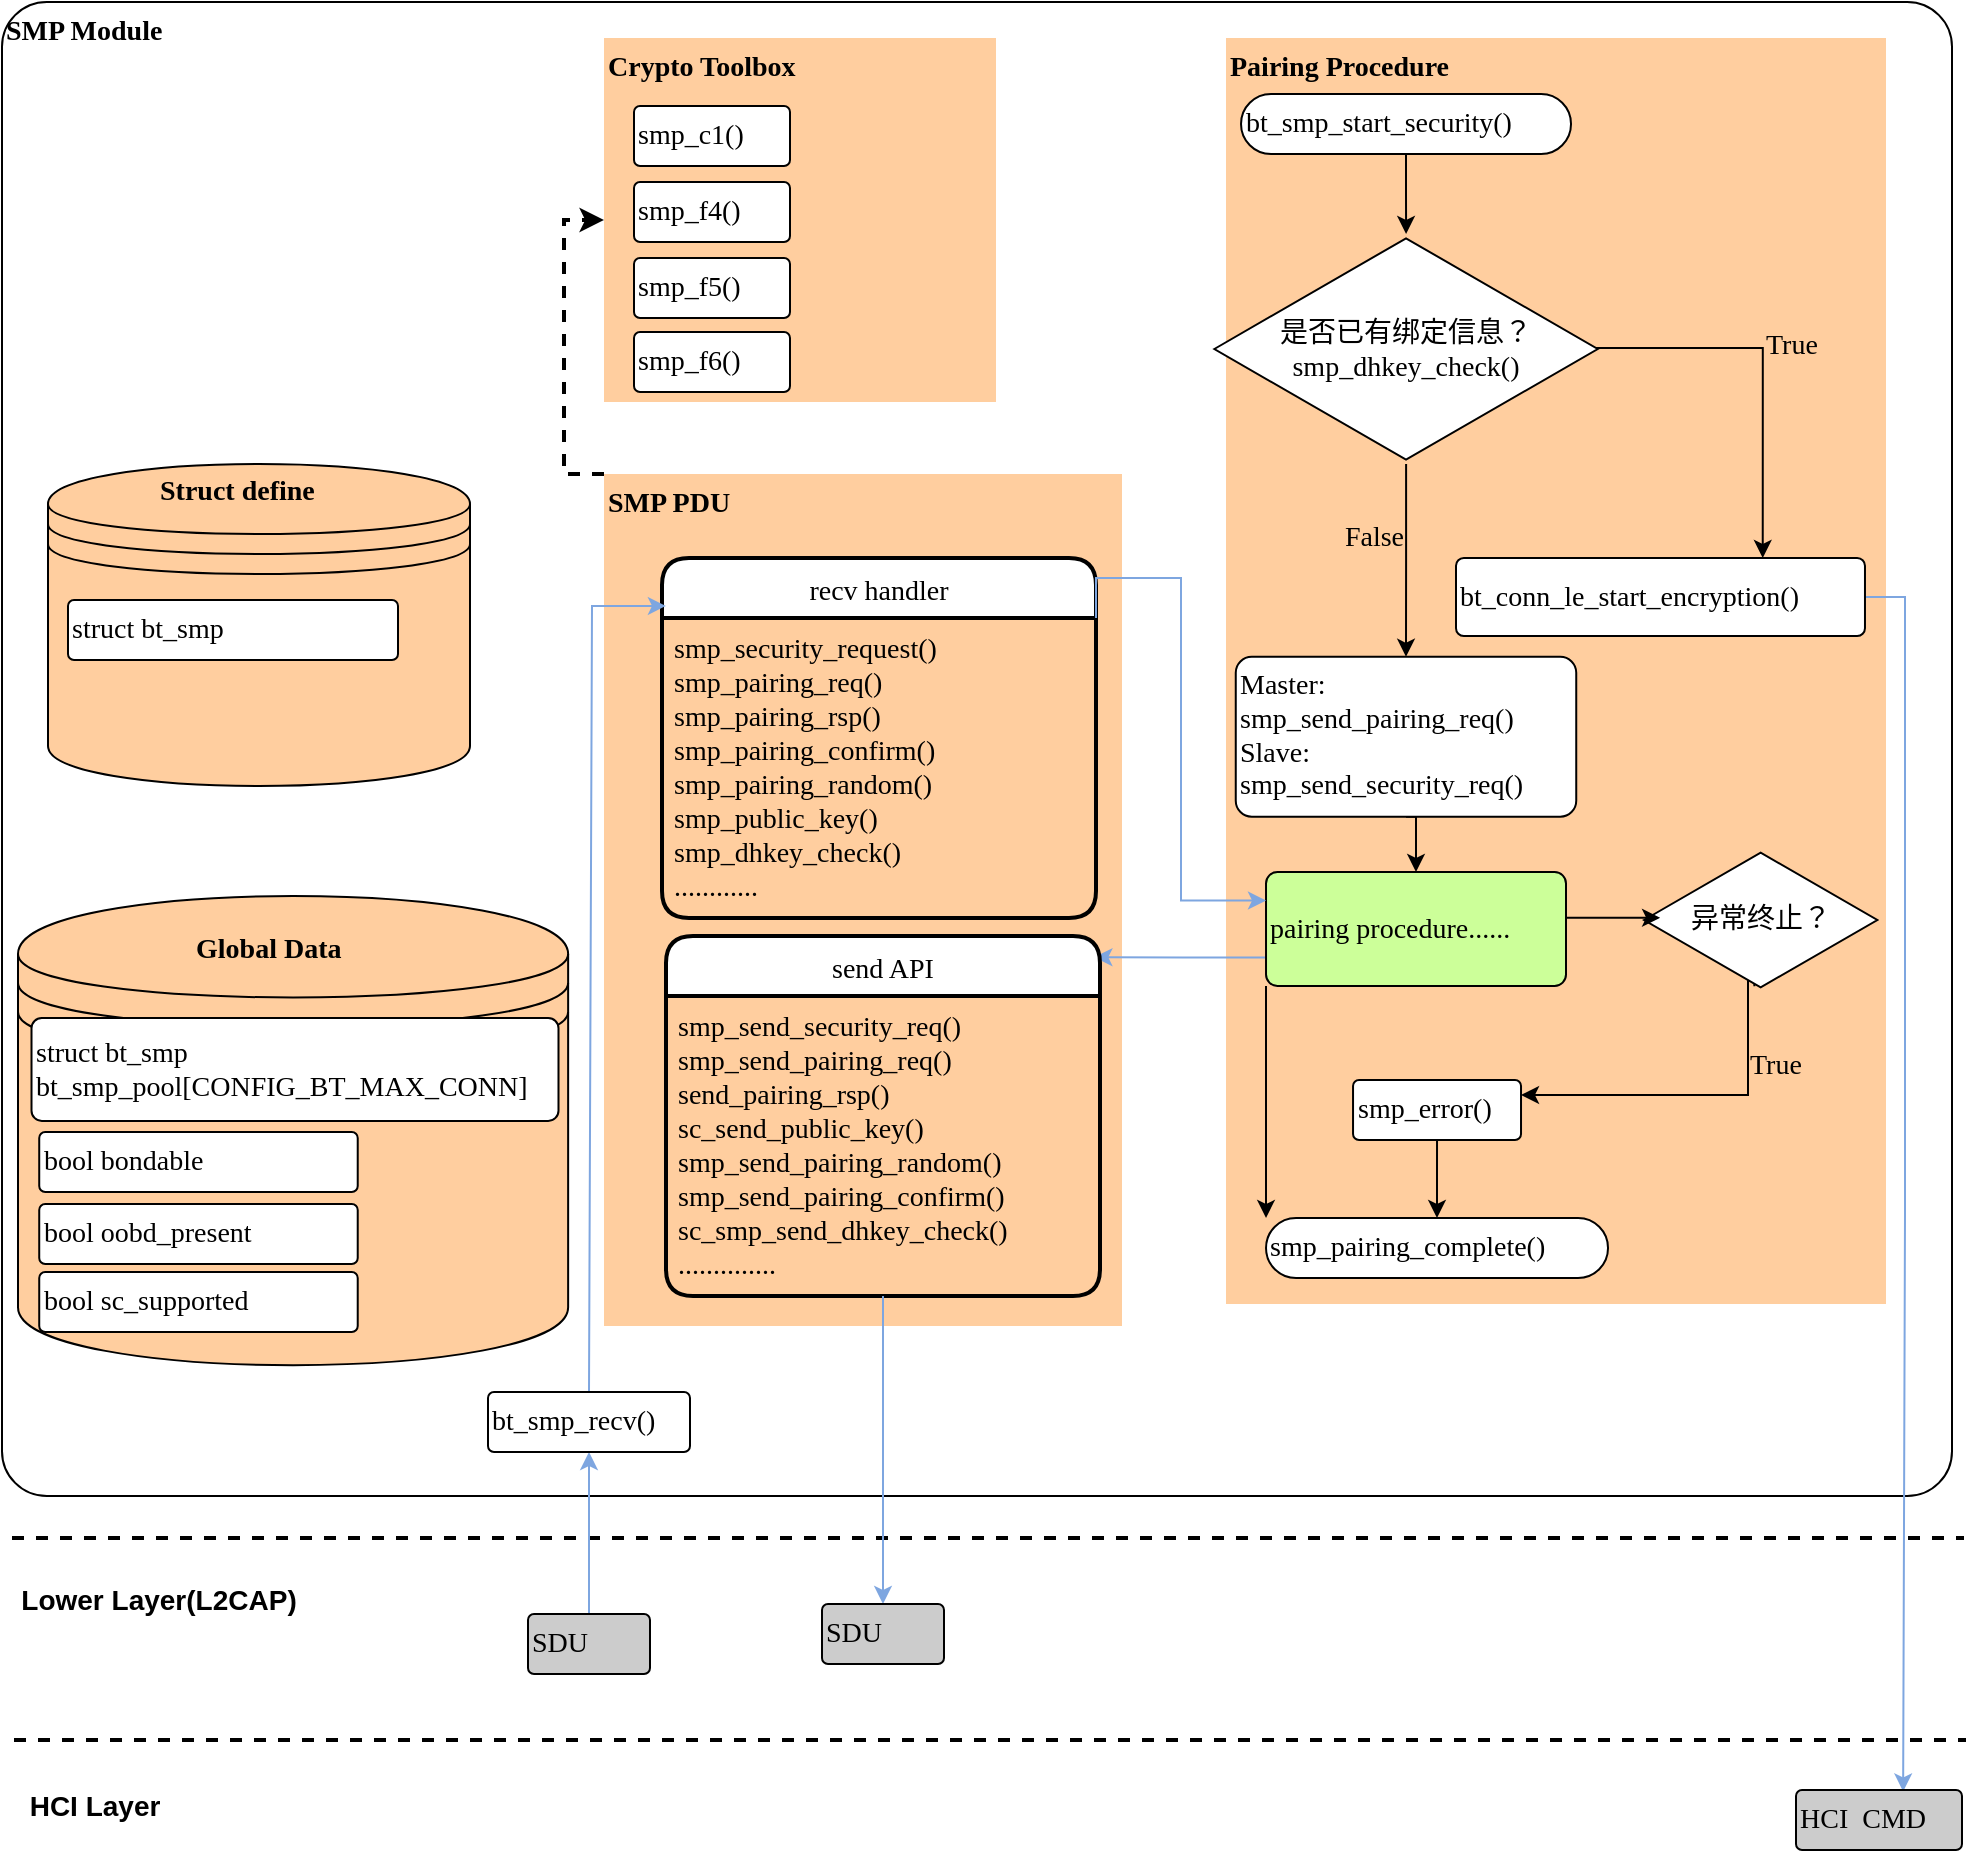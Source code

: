 <mxfile version="20.0.4" type="github">
  <diagram name="Copy of Page-2" id="jN8k3b8OVwbsx_qTgyvn">
    <mxGraphModel dx="1991" dy="1041" grid="0" gridSize="10" guides="1" tooltips="1" connect="1" arrows="1" fold="1" page="0" pageScale="1" pageWidth="827" pageHeight="1169" math="0" shadow="0">
      <root>
        <mxCell id="4kYTyxmRW_54p8Q_4_XC-0" />
        <mxCell id="4kYTyxmRW_54p8Q_4_XC-1" parent="4kYTyxmRW_54p8Q_4_XC-0" />
        <mxCell id="4NJS1B0K4fI5r6qoZAFL-16" value="&lt;font style=&quot;font-size: 14px;&quot;&gt;&lt;b style=&quot;font-size: 14px;&quot;&gt;SMP Module&lt;/b&gt;&lt;/font&gt;" style="rounded=1;whiteSpace=wrap;html=1;fontFamily=consola;fontSource=https%3A%2F%2Ffonts.googleapis.com%2Fcss%3Ffamily%3Dconsola;align=left;verticalAlign=top;arcSize=3;fontSize=14;strokeWidth=1;strokeColor=#000000;" parent="4kYTyxmRW_54p8Q_4_XC-1" vertex="1">
          <mxGeometry x="-93" y="90" width="975" height="747" as="geometry" />
        </mxCell>
        <mxCell id="4NJS1B0K4fI5r6qoZAFL-25" value="&lt;span style=&quot;font-size: 14px;&quot;&gt;&lt;b&gt;Pairing Procedure&lt;/b&gt;&lt;/span&gt;" style="rounded=0;whiteSpace=wrap;html=1;glass=0;sketch=0;fontFamily=consola;fontSource=https%3A%2F%2Ffonts.googleapis.com%2Fcss%3Ffamily%3Dconsola;fontSize=12;strokeColor=none;fillColor=#FFCE9F;gradientColor=none;horizontal=1;verticalAlign=top;align=left;" parent="4kYTyxmRW_54p8Q_4_XC-1" vertex="1">
          <mxGeometry x="519" y="108" width="330" height="633" as="geometry" />
        </mxCell>
        <mxCell id="4NJS1B0K4fI5r6qoZAFL-28" value="" style="shape=datastore;whiteSpace=wrap;html=1;rounded=0;glass=0;sketch=0;fontFamily=consola;verticalAlign=bottom;horizontal=0;fontSize=14;fontSource=https%3A%2F%2Ffonts.googleapis.com%2Fcss%3Ffamily%3Dconsola;fillColor=#FFCE9F;align=left;" parent="4kYTyxmRW_54p8Q_4_XC-1" vertex="1">
          <mxGeometry x="-70" y="321" width="211" height="161" as="geometry" />
        </mxCell>
        <mxCell id="4NJS1B0K4fI5r6qoZAFL-31" value="&lt;b style=&quot;font-size: 14px;&quot;&gt;Struct define&lt;/b&gt;" style="text;html=1;strokeColor=none;fillColor=none;align=left;verticalAlign=middle;whiteSpace=wrap;rounded=0;glass=0;sketch=0;fontFamily=consola;fontSize=14;fontSource=https%3A%2F%2Ffonts.googleapis.com%2Fcss%3Ffamily%3Dconsola;" parent="4kYTyxmRW_54p8Q_4_XC-1" vertex="1">
          <mxGeometry x="-16" y="322" width="110" height="25.38" as="geometry" />
        </mxCell>
        <mxCell id="4NJS1B0K4fI5r6qoZAFL-32" value="" style="endArrow=none;dashed=1;html=1;rounded=0;strokeWidth=2;" parent="4kYTyxmRW_54p8Q_4_XC-1" edge="1">
          <mxGeometry width="50" height="50" relative="1" as="geometry">
            <mxPoint x="-88" y="858" as="sourcePoint" />
            <mxPoint x="888" y="858" as="targetPoint" />
          </mxGeometry>
        </mxCell>
        <mxCell id="4NJS1B0K4fI5r6qoZAFL-33" value="&lt;b&gt;&lt;font style=&quot;font-size: 14px;&quot;&gt;Lower Layer(L2CAP)&lt;/font&gt;&lt;/b&gt;" style="text;html=1;align=center;verticalAlign=middle;resizable=0;points=[];autosize=1;strokeColor=none;fillColor=none;" parent="4kYTyxmRW_54p8Q_4_XC-1" vertex="1">
          <mxGeometry x="-93" y="874" width="156" height="29" as="geometry" />
        </mxCell>
        <mxCell id="3c3tjuZdf967_n18R4A1-0" value="" style="group;fontSize=14;fontFamily=consola;fontSource=https%3A%2F%2Ffonts.googleapis.com%2Fcss%3Ffamily%3Dconsola;fillColor=#FFFFFF;align=left;" parent="4kYTyxmRW_54p8Q_4_XC-1" vertex="1" connectable="0">
          <mxGeometry x="-85" y="537" width="277" height="236" as="geometry" />
        </mxCell>
        <mxCell id="3c3tjuZdf967_n18R4A1-1" value="" style="shape=datastore;whiteSpace=wrap;html=1;rounded=0;glass=0;sketch=0;fontFamily=consola;strokeColor=default;fillColor=#FFCE9F;gradientColor=none;verticalAlign=bottom;horizontal=0;fontSize=14;fontSource=https%3A%2F%2Ffonts.googleapis.com%2Fcss%3Ffamily%3Dconsola;align=left;" parent="3c3tjuZdf967_n18R4A1-0" vertex="1">
          <mxGeometry y="-0.014" width="275.07" height="234.584" as="geometry" />
        </mxCell>
        <mxCell id="3c3tjuZdf967_n18R4A1-2" value="&lt;b style=&quot;font-size: 14px;&quot;&gt;Global Data&lt;/b&gt;" style="text;html=1;strokeColor=none;fillColor=none;align=left;verticalAlign=middle;whiteSpace=wrap;rounded=0;glass=0;sketch=0;fontFamily=consola;fontSize=14;fontSource=https%3A%2F%2Ffonts.googleapis.com%2Fcss%3Ffamily%3Dconsola;" parent="3c3tjuZdf967_n18R4A1-0" vertex="1">
          <mxGeometry x="86.864" y="-0.008" width="86.864" height="54.462" as="geometry" />
        </mxCell>
        <mxCell id="vR5FNIahUqkv23ubM-fr-20" value="&lt;span style=&quot;font-size: 14px;&quot;&gt;struct bt_smp bt_smp_pool[CONFIG_BT_MAX_CONN]&lt;/span&gt;" style="rounded=1;arcSize=10;whiteSpace=wrap;html=1;align=left;glass=0;sketch=0;fontFamily=consola;fontSource=https%3A%2F%2Ffonts.googleapis.com%2Fcss%3Ffamily%3Dconsola;fontSize=12;strokeColor=default;fillColor=default;gradientColor=none;" parent="3c3tjuZdf967_n18R4A1-0" vertex="1">
          <mxGeometry x="6.756" y="61.0" width="263.488" height="51.46" as="geometry" />
        </mxCell>
        <mxCell id="_auVtMW2LtFf7F24x0Lz-6" value="&lt;span style=&quot;font-size: 14px;&quot;&gt;bool bondable&lt;/span&gt;" style="rounded=1;arcSize=10;whiteSpace=wrap;html=1;align=left;glass=0;sketch=0;fontFamily=consola;fontSource=https%3A%2F%2Ffonts.googleapis.com%2Fcss%3Ffamily%3Dconsola;fontSize=12;strokeColor=default;fillColor=default;gradientColor=none;" vertex="1" parent="3c3tjuZdf967_n18R4A1-0">
          <mxGeometry x="10.617" y="118" width="159.251" height="30" as="geometry" />
        </mxCell>
        <mxCell id="_auVtMW2LtFf7F24x0Lz-8" value="&lt;span style=&quot;font-size: 14px;&quot;&gt;bool oobd_present&lt;/span&gt;" style="rounded=1;arcSize=10;whiteSpace=wrap;html=1;align=left;glass=0;sketch=0;fontFamily=consola;fontSource=https%3A%2F%2Ffonts.googleapis.com%2Fcss%3Ffamily%3Dconsola;fontSize=12;strokeColor=default;fillColor=default;gradientColor=none;" vertex="1" parent="3c3tjuZdf967_n18R4A1-0">
          <mxGeometry x="10.617" y="154" width="159.251" height="30" as="geometry" />
        </mxCell>
        <mxCell id="_auVtMW2LtFf7F24x0Lz-9" value="&lt;span style=&quot;font-size: 14px;&quot;&gt;bool sc_supported&lt;/span&gt;" style="rounded=1;arcSize=10;whiteSpace=wrap;html=1;align=left;glass=0;sketch=0;fontFamily=consola;fontSource=https%3A%2F%2Ffonts.googleapis.com%2Fcss%3Ffamily%3Dconsola;fontSize=12;strokeColor=default;fillColor=default;gradientColor=none;" vertex="1" parent="3c3tjuZdf967_n18R4A1-0">
          <mxGeometry x="10.617" y="188" width="159.251" height="30" as="geometry" />
        </mxCell>
        <mxCell id="vR5FNIahUqkv23ubM-fr-10" value="&lt;span style=&quot;font-size: 14px;&quot;&gt;struct bt_smp&lt;/span&gt;" style="rounded=1;arcSize=10;whiteSpace=wrap;html=1;align=left;glass=0;sketch=0;fontFamily=consola;fontSource=https%3A%2F%2Ffonts.googleapis.com%2Fcss%3Ffamily%3Dconsola;fontSize=12;strokeColor=default;fillColor=default;gradientColor=none;" parent="4kYTyxmRW_54p8Q_4_XC-1" vertex="1">
          <mxGeometry x="-60" y="389" width="165" height="30" as="geometry" />
        </mxCell>
        <mxCell id="_auVtMW2LtFf7F24x0Lz-39" style="edgeStyle=orthogonalEdgeStyle;rounded=0;orthogonalLoop=1;jettySize=auto;html=1;exitX=0;exitY=0;exitDx=0;exitDy=0;entryX=0;entryY=0.5;entryDx=0;entryDy=0;fontFamily=consola;fontSource=https%3A%2F%2Ffonts.googleapis.com%2Fcss%3Ffamily%3Dconsola;fontSize=14;strokeColor=#000000;dashed=1;strokeWidth=2;" edge="1" parent="4kYTyxmRW_54p8Q_4_XC-1" source="MRIMjr-5zxbm9GBbi7Wh-1" target="MRIMjr-5zxbm9GBbi7Wh-3">
          <mxGeometry relative="1" as="geometry">
            <Array as="points">
              <mxPoint x="188" y="326" />
              <mxPoint x="188" y="199" />
            </Array>
          </mxGeometry>
        </mxCell>
        <mxCell id="MRIMjr-5zxbm9GBbi7Wh-1" value="&lt;span style=&quot;font-size: 14px;&quot;&gt;&lt;b&gt;SMP PDU&lt;br&gt;&lt;/b&gt;&lt;/span&gt;" style="rounded=0;whiteSpace=wrap;html=1;glass=0;sketch=0;fontFamily=consola;fontSource=https%3A%2F%2Ffonts.googleapis.com%2Fcss%3Ffamily%3Dconsola;fontSize=12;strokeColor=none;fillColor=#FFCE9F;gradientColor=none;horizontal=1;verticalAlign=top;align=left;" parent="4kYTyxmRW_54p8Q_4_XC-1" vertex="1">
          <mxGeometry x="208" y="326" width="259" height="426" as="geometry" />
        </mxCell>
        <mxCell id="MRIMjr-5zxbm9GBbi7Wh-3" value="&lt;span style=&quot;font-size: 14px;&quot;&gt;&lt;b&gt;Crypto Toolbox&lt;br&gt;&lt;/b&gt;&lt;/span&gt;" style="rounded=0;whiteSpace=wrap;html=1;glass=0;sketch=0;fontFamily=consola;fontSource=https%3A%2F%2Ffonts.googleapis.com%2Fcss%3Ffamily%3Dconsola;fontSize=12;strokeColor=none;fillColor=#FFCE9F;gradientColor=none;horizontal=1;verticalAlign=top;align=left;" parent="4kYTyxmRW_54p8Q_4_XC-1" vertex="1">
          <mxGeometry x="208" y="108" width="196" height="182" as="geometry" />
        </mxCell>
        <mxCell id="MRIMjr-5zxbm9GBbi7Wh-4" value="" style="endArrow=none;dashed=1;html=1;rounded=0;strokeWidth=2;" parent="4kYTyxmRW_54p8Q_4_XC-1" edge="1">
          <mxGeometry width="50" height="50" relative="1" as="geometry">
            <mxPoint x="-87" y="959" as="sourcePoint" />
            <mxPoint x="889" y="959" as="targetPoint" />
          </mxGeometry>
        </mxCell>
        <mxCell id="MRIMjr-5zxbm9GBbi7Wh-5" value="&lt;b&gt;&lt;font style=&quot;font-size: 14px;&quot;&gt;HCI Layer&lt;/font&gt;&lt;/b&gt;" style="text;html=1;align=center;verticalAlign=middle;resizable=0;points=[];autosize=1;strokeColor=none;fillColor=none;" parent="4kYTyxmRW_54p8Q_4_XC-1" vertex="1">
          <mxGeometry x="-89" y="977" width="83" height="29" as="geometry" />
        </mxCell>
        <mxCell id="MRIMjr-5zxbm9GBbi7Wh-10" value="" style="edgeStyle=orthogonalEdgeStyle;rounded=0;orthogonalLoop=1;jettySize=auto;html=1;fontFamily=consola;fontSource=https%3A%2F%2Ffonts.googleapis.com%2Fcss%3Ffamily%3Dconsola;" parent="4kYTyxmRW_54p8Q_4_XC-1" source="MRIMjr-5zxbm9GBbi7Wh-6" target="MRIMjr-5zxbm9GBbi7Wh-9" edge="1">
          <mxGeometry relative="1" as="geometry" />
        </mxCell>
        <mxCell id="MRIMjr-5zxbm9GBbi7Wh-6" value="&lt;span style=&quot;font-size: 14px;&quot;&gt;bt_smp_start_security()&lt;/span&gt;" style="rounded=1;arcSize=50;whiteSpace=wrap;html=1;align=left;glass=0;sketch=0;fontFamily=consola;fontSource=https%3A%2F%2Ffonts.googleapis.com%2Fcss%3Ffamily%3Dconsola;fontSize=12;strokeColor=default;fillColor=default;gradientColor=none;" parent="4kYTyxmRW_54p8Q_4_XC-1" vertex="1">
          <mxGeometry x="526.51" y="136" width="165" height="30" as="geometry" />
        </mxCell>
        <mxCell id="MRIMjr-5zxbm9GBbi7Wh-12" value="False" style="edgeStyle=orthogonalEdgeStyle;rounded=0;orthogonalLoop=1;jettySize=auto;html=1;fontFamily=consola;fontSource=https%3A%2F%2Ffonts.googleapis.com%2Fcss%3Ffamily%3Dconsola;labelBackgroundColor=none;horizontal=1;labelPosition=left;verticalLabelPosition=top;align=right;verticalAlign=bottom;entryX=0.5;entryY=0;entryDx=0;entryDy=0;fontSize=14;" parent="4kYTyxmRW_54p8Q_4_XC-1" source="MRIMjr-5zxbm9GBbi7Wh-9" target="MRIMjr-5zxbm9GBbi7Wh-13" edge="1">
          <mxGeometry relative="1" as="geometry">
            <mxPoint x="609.0" y="321" as="targetPoint" />
          </mxGeometry>
        </mxCell>
        <mxCell id="MRIMjr-5zxbm9GBbi7Wh-16" value="True" style="edgeStyle=orthogonalEdgeStyle;rounded=0;orthogonalLoop=1;jettySize=auto;html=1;labelBackgroundColor=none;fontFamily=consola;fontSource=https%3A%2F%2Ffonts.googleapis.com%2Fcss%3Ffamily%3Dconsola;fontSize=14;exitX=0.985;exitY=0.506;exitDx=0;exitDy=0;exitPerimeter=0;labelPosition=right;verticalLabelPosition=top;align=left;verticalAlign=bottom;entryX=0.75;entryY=0;entryDx=0;entryDy=0;" parent="4kYTyxmRW_54p8Q_4_XC-1" edge="1" target="MRIMjr-5zxbm9GBbi7Wh-14">
          <mxGeometry relative="1" as="geometry">
            <mxPoint x="702.54" y="263.0" as="sourcePoint" />
            <mxPoint x="769.95" y="380.58" as="targetPoint" />
            <Array as="points">
              <mxPoint x="787" y="263" />
            </Array>
          </mxGeometry>
        </mxCell>
        <mxCell id="MRIMjr-5zxbm9GBbi7Wh-9" value="&lt;font style=&quot;font-size: 14px;&quot;&gt;是否已有绑定信息？&lt;br&gt;smp_dhkey_check()&lt;/font&gt;" style="html=1;whiteSpace=wrap;aspect=fixed;shape=isoRectangle;glass=0;fontFamily=consola;fontSource=https%3A%2F%2Ffonts.googleapis.com%2Fcss%3Ffamily%3Dconsola;" parent="4kYTyxmRW_54p8Q_4_XC-1" vertex="1">
          <mxGeometry x="513.17" y="206" width="191.68" height="115" as="geometry" />
        </mxCell>
        <mxCell id="MRIMjr-5zxbm9GBbi7Wh-22" style="edgeStyle=orthogonalEdgeStyle;rounded=0;orthogonalLoop=1;jettySize=auto;html=1;exitX=0.5;exitY=1;exitDx=0;exitDy=0;entryX=0.5;entryY=0;entryDx=0;entryDy=0;labelBackgroundColor=none;fontFamily=consola;fontSource=https%3A%2F%2Ffonts.googleapis.com%2Fcss%3Ffamily%3Dconsola;fontSize=14;" parent="4kYTyxmRW_54p8Q_4_XC-1" source="MRIMjr-5zxbm9GBbi7Wh-13" target="MRIMjr-5zxbm9GBbi7Wh-21" edge="1">
          <mxGeometry relative="1" as="geometry" />
        </mxCell>
        <mxCell id="MRIMjr-5zxbm9GBbi7Wh-13" value="&lt;font style=&quot;font-size: 14px;&quot;&gt;Master:&lt;br&gt;smp_send_pairing_req()&lt;br&gt;Slave:&lt;br&gt;smp_send_security_req()&lt;/font&gt;" style="rounded=1;arcSize=10;whiteSpace=wrap;html=1;align=left;glass=0;sketch=0;fontFamily=consola;fontSource=https%3A%2F%2Ffonts.googleapis.com%2Fcss%3Ffamily%3Dconsola;fontSize=12;strokeColor=default;fillColor=default;gradientColor=none;" parent="4kYTyxmRW_54p8Q_4_XC-1" vertex="1">
          <mxGeometry x="523.88" y="417.38" width="170.24" height="80" as="geometry" />
        </mxCell>
        <mxCell id="_auVtMW2LtFf7F24x0Lz-35" style="edgeStyle=orthogonalEdgeStyle;rounded=0;orthogonalLoop=1;jettySize=auto;html=1;fontFamily=consola;fontSource=https%3A%2F%2Ffonts.googleapis.com%2Fcss%3Ffamily%3Dconsola;fontSize=14;strokeColor=#7EA6E0;" edge="1" parent="4kYTyxmRW_54p8Q_4_XC-1" source="MRIMjr-5zxbm9GBbi7Wh-14">
          <mxGeometry relative="1" as="geometry">
            <mxPoint x="857.571" y="984.714" as="targetPoint" />
          </mxGeometry>
        </mxCell>
        <mxCell id="MRIMjr-5zxbm9GBbi7Wh-14" value="&lt;span style=&quot;font-size: 14px;&quot;&gt;bt_conn_le_start_encryption()&lt;/span&gt;" style="rounded=1;arcSize=10;whiteSpace=wrap;html=1;align=left;glass=0;sketch=0;fontFamily=consola;fontSource=https%3A%2F%2Ffonts.googleapis.com%2Fcss%3Ffamily%3Dconsola;fontSize=14;strokeColor=default;fillColor=default;gradientColor=none;" parent="4kYTyxmRW_54p8Q_4_XC-1" vertex="1">
          <mxGeometry x="634" y="368" width="204.49" height="39" as="geometry" />
        </mxCell>
        <mxCell id="MRIMjr-5zxbm9GBbi7Wh-25" style="edgeStyle=orthogonalEdgeStyle;rounded=0;orthogonalLoop=1;jettySize=auto;html=1;entryX=1;entryY=0.25;entryDx=0;entryDy=0;labelBackgroundColor=none;fontFamily=consola;fontSource=https%3A%2F%2Ffonts.googleapis.com%2Fcss%3Ffamily%3Dconsola;fontSize=14;exitX=0.473;exitY=0.973;exitDx=0;exitDy=0;exitPerimeter=0;" parent="4kYTyxmRW_54p8Q_4_XC-1" source="MRIMjr-5zxbm9GBbi7Wh-17" target="MRIMjr-5zxbm9GBbi7Wh-24" edge="1">
          <mxGeometry relative="1" as="geometry">
            <Array as="points">
              <mxPoint x="783" y="573" />
              <mxPoint x="780" y="573" />
              <mxPoint x="780" y="637" />
            </Array>
          </mxGeometry>
        </mxCell>
        <mxCell id="MRIMjr-5zxbm9GBbi7Wh-26" value="True" style="edgeLabel;html=1;align=left;verticalAlign=bottom;resizable=0;points=[];fontSize=14;fontFamily=consola;labelBackgroundColor=none;labelPosition=right;verticalLabelPosition=top;" parent="MRIMjr-5zxbm9GBbi7Wh-25" vertex="1" connectable="0">
          <mxGeometry x="-0.243" y="-2" relative="1" as="geometry">
            <mxPoint x="1" as="offset" />
          </mxGeometry>
        </mxCell>
        <mxCell id="MRIMjr-5zxbm9GBbi7Wh-17" value="&lt;font style=&quot;font-size: 14px;&quot;&gt;异常终止？&lt;/font&gt;" style="html=1;whiteSpace=wrap;aspect=fixed;shape=isoRectangle;glass=0;fontFamily=consola;fontSource=https%3A%2F%2Ffonts.googleapis.com%2Fcss%3Ffamily%3Dconsola;" parent="4kYTyxmRW_54p8Q_4_XC-1" vertex="1">
          <mxGeometry x="728" y="514" width="116.67" height="70" as="geometry" />
        </mxCell>
        <mxCell id="MRIMjr-5zxbm9GBbi7Wh-23" style="edgeStyle=orthogonalEdgeStyle;rounded=0;orthogonalLoop=1;jettySize=auto;html=1;exitX=1;exitY=0.75;exitDx=0;exitDy=0;entryX=0.069;entryY=0.484;entryDx=0;entryDy=0;entryPerimeter=0;labelBackgroundColor=none;fontFamily=consola;fontSource=https%3A%2F%2Ffonts.googleapis.com%2Fcss%3Ffamily%3Dconsola;fontSize=14;" parent="4kYTyxmRW_54p8Q_4_XC-1" source="MRIMjr-5zxbm9GBbi7Wh-21" target="MRIMjr-5zxbm9GBbi7Wh-17" edge="1">
          <mxGeometry relative="1" as="geometry">
            <Array as="points">
              <mxPoint x="689" y="548" />
            </Array>
          </mxGeometry>
        </mxCell>
        <mxCell id="MRIMjr-5zxbm9GBbi7Wh-33" style="edgeStyle=orthogonalEdgeStyle;rounded=0;orthogonalLoop=1;jettySize=auto;html=1;exitX=0;exitY=1;exitDx=0;exitDy=0;entryX=0;entryY=0;entryDx=0;entryDy=0;labelBackgroundColor=none;fontFamily=consola;fontSource=https%3A%2F%2Ffonts.googleapis.com%2Fcss%3Ffamily%3Dconsola;fontSize=14;" parent="4kYTyxmRW_54p8Q_4_XC-1" source="MRIMjr-5zxbm9GBbi7Wh-21" target="MRIMjr-5zxbm9GBbi7Wh-31" edge="1">
          <mxGeometry relative="1" as="geometry" />
        </mxCell>
        <mxCell id="_auVtMW2LtFf7F24x0Lz-21" style="edgeStyle=orthogonalEdgeStyle;rounded=0;orthogonalLoop=1;jettySize=auto;html=1;exitX=0;exitY=0.75;exitDx=0;exitDy=0;entryX=0.987;entryY=0.059;entryDx=0;entryDy=0;entryPerimeter=0;fontFamily=consola;fontSource=https%3A%2F%2Ffonts.googleapis.com%2Fcss%3Ffamily%3Dconsola;fontSize=14;strokeColor=#7EA6E0;" edge="1" parent="4kYTyxmRW_54p8Q_4_XC-1" source="MRIMjr-5zxbm9GBbi7Wh-21" target="_auVtMW2LtFf7F24x0Lz-18">
          <mxGeometry relative="1" as="geometry" />
        </mxCell>
        <mxCell id="MRIMjr-5zxbm9GBbi7Wh-21" value="&lt;span style=&quot;font-size: 14px;&quot;&gt;pairing procedure......&lt;/span&gt;" style="rounded=1;arcSize=10;whiteSpace=wrap;html=1;align=left;glass=0;sketch=0;fontFamily=consola;fontSource=https%3A%2F%2Ffonts.googleapis.com%2Fcss%3Ffamily%3Dconsola;fontSize=12;strokeColor=default;fillColor=#CCFF99;gradientColor=none;" parent="4kYTyxmRW_54p8Q_4_XC-1" vertex="1">
          <mxGeometry x="539.01" y="525" width="149.99" height="57" as="geometry" />
        </mxCell>
        <mxCell id="MRIMjr-5zxbm9GBbi7Wh-32" style="edgeStyle=orthogonalEdgeStyle;rounded=0;orthogonalLoop=1;jettySize=auto;html=1;exitX=0.5;exitY=1;exitDx=0;exitDy=0;labelBackgroundColor=none;fontFamily=consola;fontSource=https%3A%2F%2Ffonts.googleapis.com%2Fcss%3Ffamily%3Dconsola;fontSize=14;" parent="4kYTyxmRW_54p8Q_4_XC-1" source="MRIMjr-5zxbm9GBbi7Wh-24" target="MRIMjr-5zxbm9GBbi7Wh-31" edge="1">
          <mxGeometry relative="1" as="geometry" />
        </mxCell>
        <mxCell id="MRIMjr-5zxbm9GBbi7Wh-24" value="&lt;span style=&quot;font-size: 14px;&quot;&gt;smp_error()&lt;/span&gt;" style="rounded=1;arcSize=10;whiteSpace=wrap;html=1;align=left;glass=0;sketch=0;fontFamily=consola;fontSource=https%3A%2F%2Ffonts.googleapis.com%2Fcss%3Ffamily%3Dconsola;fontSize=12;strokeColor=default;fillColor=default;gradientColor=none;" parent="4kYTyxmRW_54p8Q_4_XC-1" vertex="1">
          <mxGeometry x="582.52" y="629" width="83.99" height="30" as="geometry" />
        </mxCell>
        <mxCell id="MRIMjr-5zxbm9GBbi7Wh-31" value="&lt;span style=&quot;font-size: 14px;&quot;&gt;smp_pairing_complete()&lt;/span&gt;" style="rounded=1;arcSize=50;whiteSpace=wrap;html=1;align=left;glass=0;sketch=0;fontFamily=consola;fontSource=https%3A%2F%2Ffonts.googleapis.com%2Fcss%3Ffamily%3Dconsola;fontSize=12;strokeColor=default;fillColor=default;gradientColor=none;" parent="4kYTyxmRW_54p8Q_4_XC-1" vertex="1">
          <mxGeometry x="539.01" y="698" width="171" height="30" as="geometry" />
        </mxCell>
        <mxCell id="_auVtMW2LtFf7F24x0Lz-10" value="recv handler" style="swimlane;childLayout=stackLayout;horizontal=1;startSize=30;horizontalStack=0;rounded=1;fontSize=14;fontStyle=0;strokeWidth=2;resizeParent=0;resizeLast=1;shadow=0;dashed=0;align=center;fontFamily=consola;fontSource=https%3A%2F%2Ffonts.googleapis.com%2Fcss%3Ffamily%3Dconsola;" vertex="1" parent="4kYTyxmRW_54p8Q_4_XC-1">
          <mxGeometry x="237" y="368" width="217" height="180" as="geometry" />
        </mxCell>
        <mxCell id="_auVtMW2LtFf7F24x0Lz-11" value="smp_security_request()&#xa;smp_pairing_req()&#xa;smp_pairing_rsp()&#xa;smp_pairing_confirm()&#xa;smp_pairing_random()&#xa;smp_public_key()&#xa;smp_dhkey_check()&#xa;............" style="align=left;strokeColor=none;fillColor=none;spacingLeft=4;fontSize=14;verticalAlign=top;resizable=0;rotatable=0;part=1;fontFamily=consola;fontSource=https%3A%2F%2Ffonts.googleapis.com%2Fcss%3Ffamily%3Dconsola;" vertex="1" parent="_auVtMW2LtFf7F24x0Lz-10">
          <mxGeometry y="30" width="217" height="150" as="geometry" />
        </mxCell>
        <mxCell id="_auVtMW2LtFf7F24x0Lz-17" style="edgeStyle=orthogonalEdgeStyle;rounded=0;orthogonalLoop=1;jettySize=auto;html=1;exitX=1;exitY=0;exitDx=0;exitDy=0;entryX=0;entryY=0.25;entryDx=0;entryDy=0;fontFamily=consola;fontSource=https%3A%2F%2Ffonts.googleapis.com%2Fcss%3Ffamily%3Dconsola;fontSize=14;strokeColor=#7EA6E0;" edge="1" parent="4kYTyxmRW_54p8Q_4_XC-1" source="_auVtMW2LtFf7F24x0Lz-11" target="MRIMjr-5zxbm9GBbi7Wh-21">
          <mxGeometry relative="1" as="geometry" />
        </mxCell>
        <mxCell id="_auVtMW2LtFf7F24x0Lz-18" value="send API" style="swimlane;childLayout=stackLayout;horizontal=1;startSize=30;horizontalStack=0;rounded=1;fontSize=14;fontStyle=0;strokeWidth=2;resizeParent=0;resizeLast=1;shadow=0;dashed=0;align=center;fontFamily=consola;fontSource=https%3A%2F%2Ffonts.googleapis.com%2Fcss%3Ffamily%3Dconsola;" vertex="1" parent="4kYTyxmRW_54p8Q_4_XC-1">
          <mxGeometry x="239" y="557" width="217" height="180" as="geometry" />
        </mxCell>
        <mxCell id="_auVtMW2LtFf7F24x0Lz-19" value="smp_send_security_req()&#xa;smp_send_pairing_req()&#xa;send_pairing_rsp()&#xa;sc_send_public_key()&#xa;smp_send_pairing_random()&#xa;smp_send_pairing_confirm()&#xa;sc_smp_send_dhkey_check()&#xa;.............." style="align=left;strokeColor=none;fillColor=none;spacingLeft=4;fontSize=14;verticalAlign=top;resizable=0;rotatable=0;part=1;fontFamily=consola;fontSource=https%3A%2F%2Ffonts.googleapis.com%2Fcss%3Ffamily%3Dconsola;" vertex="1" parent="_auVtMW2LtFf7F24x0Lz-18">
          <mxGeometry y="30" width="217" height="150" as="geometry" />
        </mxCell>
        <mxCell id="_auVtMW2LtFf7F24x0Lz-24" style="edgeStyle=orthogonalEdgeStyle;rounded=0;orthogonalLoop=1;jettySize=auto;html=1;exitX=0.5;exitY=1;exitDx=0;exitDy=0;fontFamily=consola;fontSource=https%3A%2F%2Ffonts.googleapis.com%2Fcss%3Ffamily%3Dconsola;fontSize=14;entryX=0.5;entryY=0;entryDx=0;entryDy=0;strokeColor=#7EA6E0;" edge="1" parent="4kYTyxmRW_54p8Q_4_XC-1" source="_auVtMW2LtFf7F24x0Lz-19">
          <mxGeometry relative="1" as="geometry">
            <mxPoint x="347.5" y="891" as="targetPoint" />
          </mxGeometry>
        </mxCell>
        <mxCell id="_auVtMW2LtFf7F24x0Lz-25" value="" style="endArrow=classic;html=1;rounded=0;fontFamily=consola;fontSource=https%3A%2F%2Ffonts.googleapis.com%2Fcss%3Ffamily%3Dconsola;fontSize=14;entryX=0.009;entryY=0.133;entryDx=0;entryDy=0;entryPerimeter=0;exitX=0.5;exitY=0;exitDx=0;exitDy=0;strokeColor=#7EA6E0;" edge="1" parent="4kYTyxmRW_54p8Q_4_XC-1" source="_auVtMW2LtFf7F24x0Lz-27" target="_auVtMW2LtFf7F24x0Lz-10">
          <mxGeometry width="50" height="50" relative="1" as="geometry">
            <mxPoint x="202" y="786" as="sourcePoint" />
            <mxPoint x="278" y="970" as="targetPoint" />
            <Array as="points">
              <mxPoint x="202" y="392" />
            </Array>
          </mxGeometry>
        </mxCell>
        <mxCell id="_auVtMW2LtFf7F24x0Lz-29" style="edgeStyle=orthogonalEdgeStyle;rounded=0;orthogonalLoop=1;jettySize=auto;html=1;entryX=0.5;entryY=1;entryDx=0;entryDy=0;fontFamily=consola;fontSource=https%3A%2F%2Ffonts.googleapis.com%2Fcss%3Ffamily%3Dconsola;fontSize=14;strokeColor=#7EA6E0;" edge="1" parent="4kYTyxmRW_54p8Q_4_XC-1" source="_auVtMW2LtFf7F24x0Lz-26" target="_auVtMW2LtFf7F24x0Lz-27">
          <mxGeometry relative="1" as="geometry" />
        </mxCell>
        <mxCell id="_auVtMW2LtFf7F24x0Lz-26" value="&lt;span style=&quot;font-size: 14px;&quot;&gt;SDU&lt;/span&gt;" style="rounded=1;arcSize=10;whiteSpace=wrap;html=1;align=left;glass=0;sketch=0;fontFamily=consola;fontSource=https%3A%2F%2Ffonts.googleapis.com%2Fcss%3Ffamily%3Dconsola;fontSize=12;strokeColor=default;fillColor=#CCCCCC;gradientColor=none;" vertex="1" parent="4kYTyxmRW_54p8Q_4_XC-1">
          <mxGeometry x="170" y="896" width="61" height="30" as="geometry" />
        </mxCell>
        <mxCell id="_auVtMW2LtFf7F24x0Lz-27" value="bt_smp_recv()" style="rounded=1;arcSize=10;whiteSpace=wrap;html=1;align=left;glass=0;sketch=0;fontFamily=consola;fontSource=https%3A%2F%2Ffonts.googleapis.com%2Fcss%3Ffamily%3Dconsola;fontSize=14;strokeColor=default;fillColor=default;gradientColor=none;" vertex="1" parent="4kYTyxmRW_54p8Q_4_XC-1">
          <mxGeometry x="150" y="785" width="101" height="30" as="geometry" />
        </mxCell>
        <mxCell id="_auVtMW2LtFf7F24x0Lz-31" value="&lt;span style=&quot;font-size: 14px;&quot;&gt;smp_c1()&lt;/span&gt;" style="rounded=1;arcSize=10;whiteSpace=wrap;html=1;align=left;glass=0;sketch=0;fontFamily=consola;fontSource=https%3A%2F%2Ffonts.googleapis.com%2Fcss%3Ffamily%3Dconsola;fontSize=12;strokeColor=default;fillColor=default;gradientColor=none;" vertex="1" parent="4kYTyxmRW_54p8Q_4_XC-1">
          <mxGeometry x="223" y="142" width="78" height="30" as="geometry" />
        </mxCell>
        <mxCell id="_auVtMW2LtFf7F24x0Lz-32" value="&lt;span style=&quot;font-size: 14px;&quot;&gt;smp_f4()&lt;/span&gt;" style="rounded=1;arcSize=10;whiteSpace=wrap;html=1;align=left;glass=0;sketch=0;fontFamily=consola;fontSource=https%3A%2F%2Ffonts.googleapis.com%2Fcss%3Ffamily%3Dconsola;fontSize=12;strokeColor=default;fillColor=default;gradientColor=none;" vertex="1" parent="4kYTyxmRW_54p8Q_4_XC-1">
          <mxGeometry x="223" y="180" width="78" height="30" as="geometry" />
        </mxCell>
        <mxCell id="_auVtMW2LtFf7F24x0Lz-33" value="&lt;span style=&quot;font-size: 14px;&quot;&gt;smp_f5()&lt;/span&gt;" style="rounded=1;arcSize=10;whiteSpace=wrap;html=1;align=left;glass=0;sketch=0;fontFamily=consola;fontSource=https%3A%2F%2Ffonts.googleapis.com%2Fcss%3Ffamily%3Dconsola;fontSize=12;strokeColor=default;fillColor=default;gradientColor=none;" vertex="1" parent="4kYTyxmRW_54p8Q_4_XC-1">
          <mxGeometry x="223" y="218" width="78" height="30" as="geometry" />
        </mxCell>
        <mxCell id="_auVtMW2LtFf7F24x0Lz-34" value="&lt;span style=&quot;font-size: 14px;&quot;&gt;smp_f6()&lt;/span&gt;" style="rounded=1;arcSize=10;whiteSpace=wrap;html=1;align=left;glass=0;sketch=0;fontFamily=consola;fontSource=https%3A%2F%2Ffonts.googleapis.com%2Fcss%3Ffamily%3Dconsola;fontSize=12;strokeColor=default;fillColor=default;gradientColor=none;" vertex="1" parent="4kYTyxmRW_54p8Q_4_XC-1">
          <mxGeometry x="223" y="255" width="78" height="30" as="geometry" />
        </mxCell>
        <mxCell id="_auVtMW2LtFf7F24x0Lz-36" value="&lt;span style=&quot;font-size: 14px;&quot;&gt;HCI&amp;nbsp; CMD&lt;/span&gt;" style="rounded=1;arcSize=10;whiteSpace=wrap;html=1;align=left;glass=0;sketch=0;fontFamily=consola;fontSource=https%3A%2F%2Ffonts.googleapis.com%2Fcss%3Ffamily%3Dconsola;fontSize=12;strokeColor=default;fillColor=#CCCCCC;gradientColor=none;" vertex="1" parent="4kYTyxmRW_54p8Q_4_XC-1">
          <mxGeometry x="804" y="984" width="83" height="30" as="geometry" />
        </mxCell>
        <mxCell id="_auVtMW2LtFf7F24x0Lz-37" value="&lt;span style=&quot;font-size: 14px;&quot;&gt;SDU&lt;/span&gt;" style="rounded=1;arcSize=10;whiteSpace=wrap;html=1;align=left;glass=0;sketch=0;fontFamily=consola;fontSource=https%3A%2F%2Ffonts.googleapis.com%2Fcss%3Ffamily%3Dconsola;fontSize=12;strokeColor=default;fillColor=#CCCCCC;gradientColor=none;" vertex="1" parent="4kYTyxmRW_54p8Q_4_XC-1">
          <mxGeometry x="317" y="891" width="61" height="30" as="geometry" />
        </mxCell>
      </root>
    </mxGraphModel>
  </diagram>
</mxfile>
